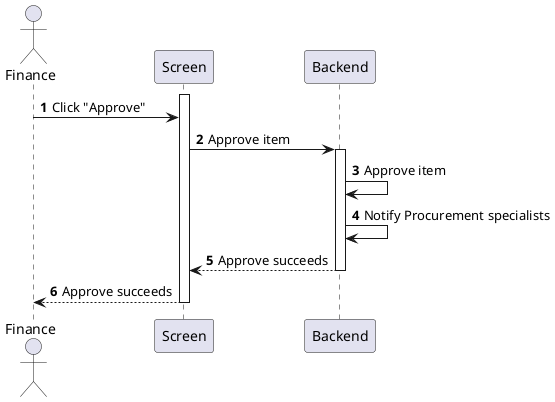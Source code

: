 @startuml purchase-requisition-approve
autonumber

actor "Finance" as a
participant Screen as f
participant Backend as b

activate f
a -> f : Click "Approve"
f -> b : Approve item
activate b
b -> b : Approve item
b -> b : Notify Procurement specialists
return Approve succeeds
f --> a : Approve succeeds
deactivate f
@enduml